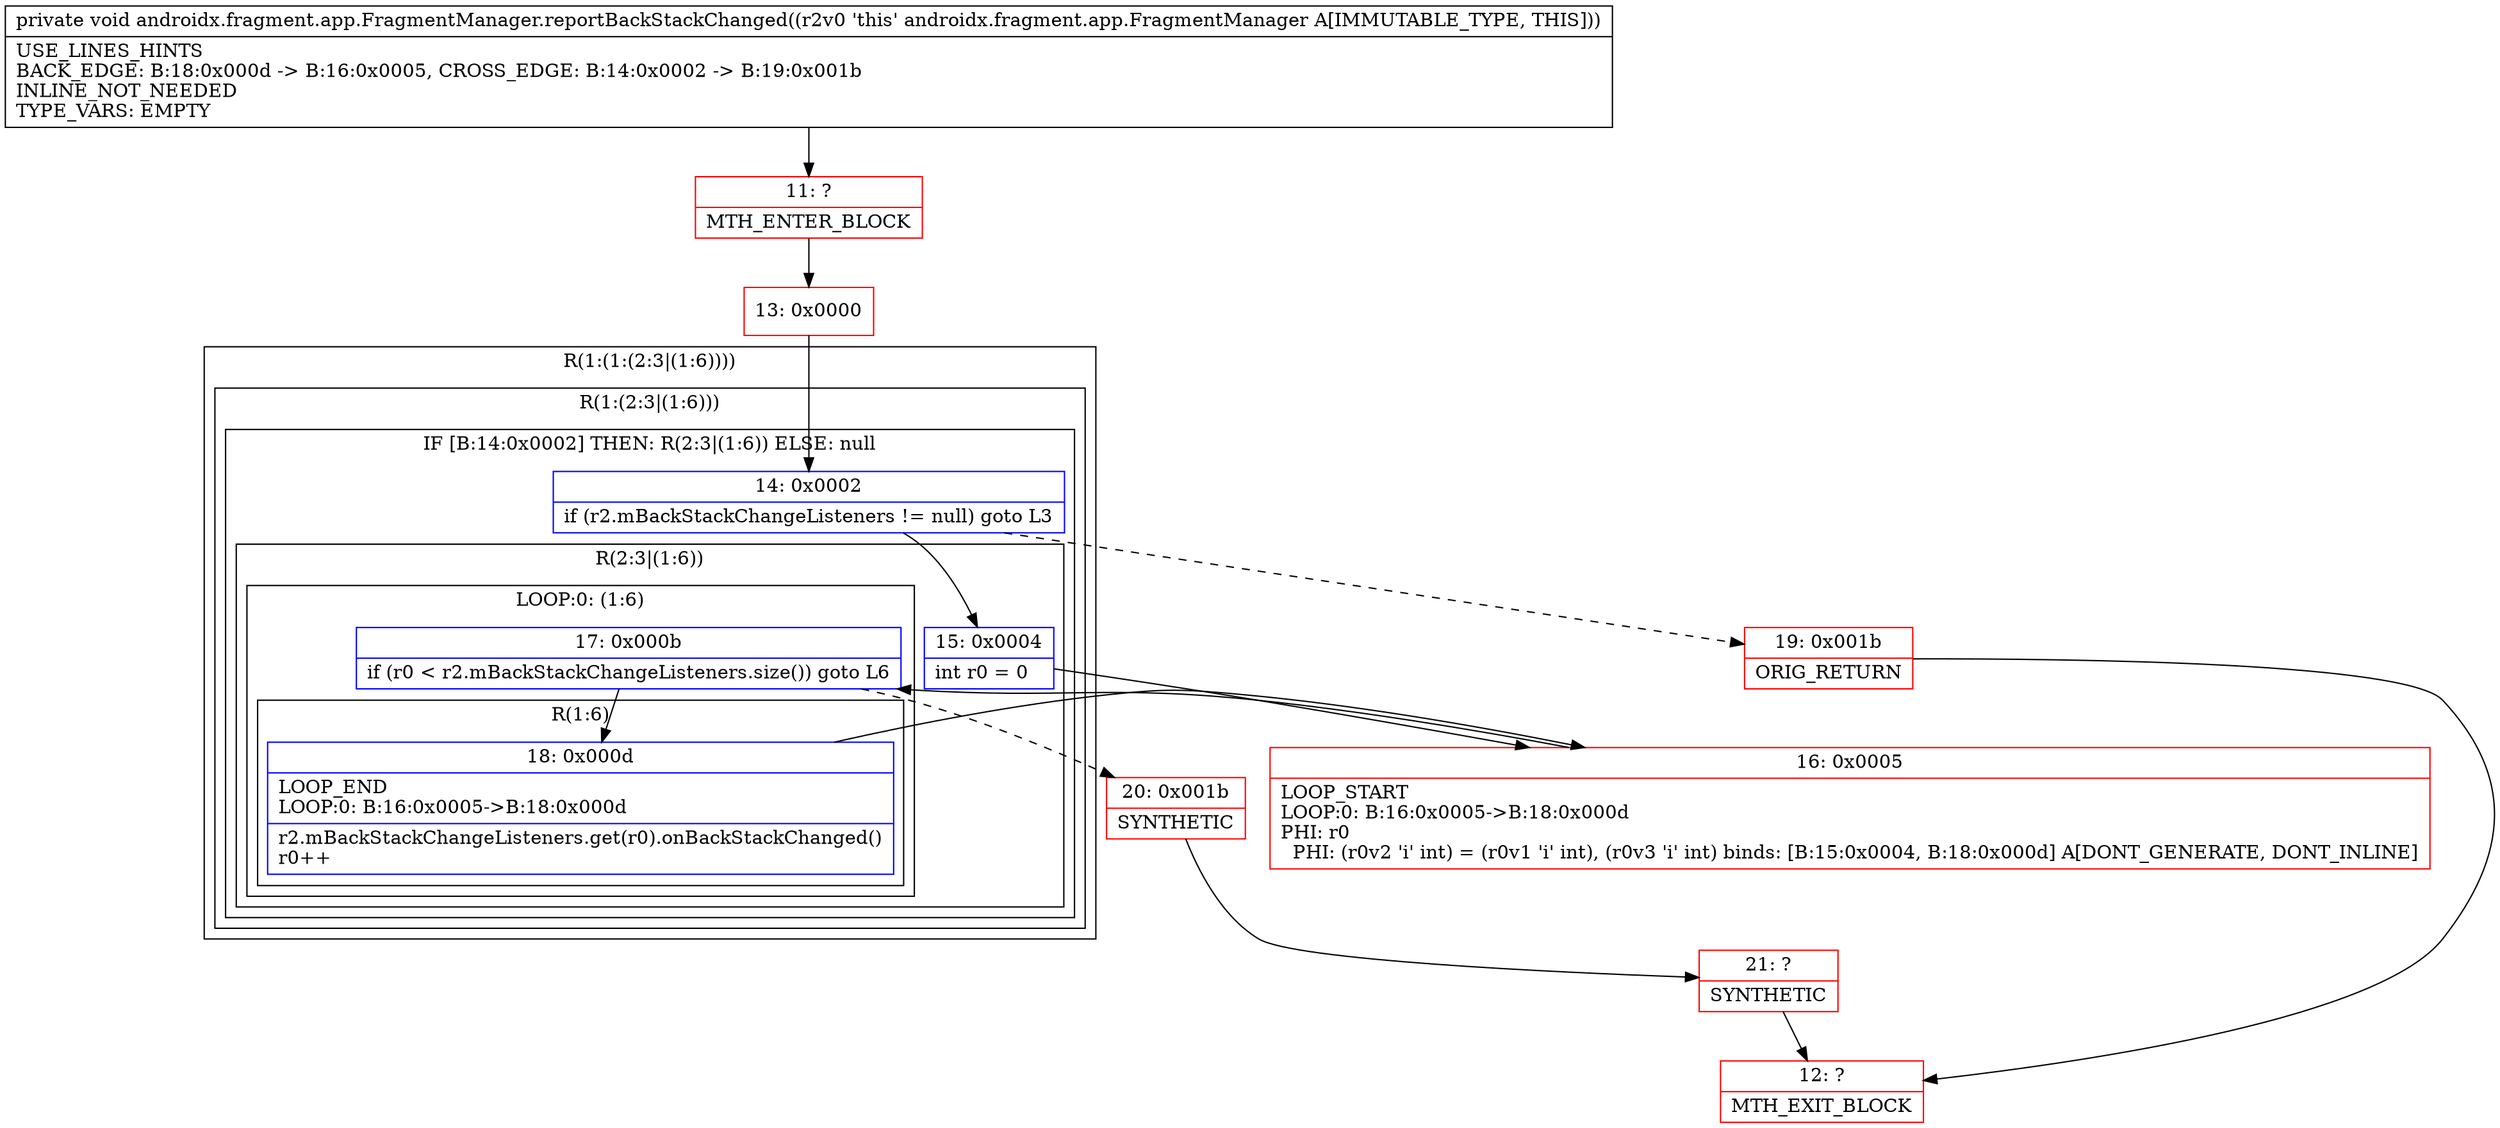 digraph "CFG forandroidx.fragment.app.FragmentManager.reportBackStackChanged()V" {
subgraph cluster_Region_469574196 {
label = "R(1:(1:(2:3|(1:6))))";
node [shape=record,color=blue];
subgraph cluster_Region_196791248 {
label = "R(1:(2:3|(1:6)))";
node [shape=record,color=blue];
subgraph cluster_IfRegion_1705186459 {
label = "IF [B:14:0x0002] THEN: R(2:3|(1:6)) ELSE: null";
node [shape=record,color=blue];
Node_14 [shape=record,label="{14\:\ 0x0002|if (r2.mBackStackChangeListeners != null) goto L3\l}"];
subgraph cluster_Region_2010656940 {
label = "R(2:3|(1:6))";
node [shape=record,color=blue];
Node_15 [shape=record,label="{15\:\ 0x0004|int r0 = 0\l}"];
subgraph cluster_LoopRegion_324792797 {
label = "LOOP:0: (1:6)";
node [shape=record,color=blue];
Node_17 [shape=record,label="{17\:\ 0x000b|if (r0 \< r2.mBackStackChangeListeners.size()) goto L6\l}"];
subgraph cluster_Region_179726443 {
label = "R(1:6)";
node [shape=record,color=blue];
Node_18 [shape=record,label="{18\:\ 0x000d|LOOP_END\lLOOP:0: B:16:0x0005\-\>B:18:0x000d\l|r2.mBackStackChangeListeners.get(r0).onBackStackChanged()\lr0++\l}"];
}
}
}
}
}
}
Node_11 [shape=record,color=red,label="{11\:\ ?|MTH_ENTER_BLOCK\l}"];
Node_13 [shape=record,color=red,label="{13\:\ 0x0000}"];
Node_16 [shape=record,color=red,label="{16\:\ 0x0005|LOOP_START\lLOOP:0: B:16:0x0005\-\>B:18:0x000d\lPHI: r0 \l  PHI: (r0v2 'i' int) = (r0v1 'i' int), (r0v3 'i' int) binds: [B:15:0x0004, B:18:0x000d] A[DONT_GENERATE, DONT_INLINE]\l}"];
Node_20 [shape=record,color=red,label="{20\:\ 0x001b|SYNTHETIC\l}"];
Node_21 [shape=record,color=red,label="{21\:\ ?|SYNTHETIC\l}"];
Node_12 [shape=record,color=red,label="{12\:\ ?|MTH_EXIT_BLOCK\l}"];
Node_19 [shape=record,color=red,label="{19\:\ 0x001b|ORIG_RETURN\l}"];
MethodNode[shape=record,label="{private void androidx.fragment.app.FragmentManager.reportBackStackChanged((r2v0 'this' androidx.fragment.app.FragmentManager A[IMMUTABLE_TYPE, THIS]))  | USE_LINES_HINTS\lBACK_EDGE: B:18:0x000d \-\> B:16:0x0005, CROSS_EDGE: B:14:0x0002 \-\> B:19:0x001b\lINLINE_NOT_NEEDED\lTYPE_VARS: EMPTY\l}"];
MethodNode -> Node_11;Node_14 -> Node_15;
Node_14 -> Node_19[style=dashed];
Node_15 -> Node_16;
Node_17 -> Node_18;
Node_17 -> Node_20[style=dashed];
Node_18 -> Node_16;
Node_11 -> Node_13;
Node_13 -> Node_14;
Node_16 -> Node_17;
Node_20 -> Node_21;
Node_21 -> Node_12;
Node_19 -> Node_12;
}

